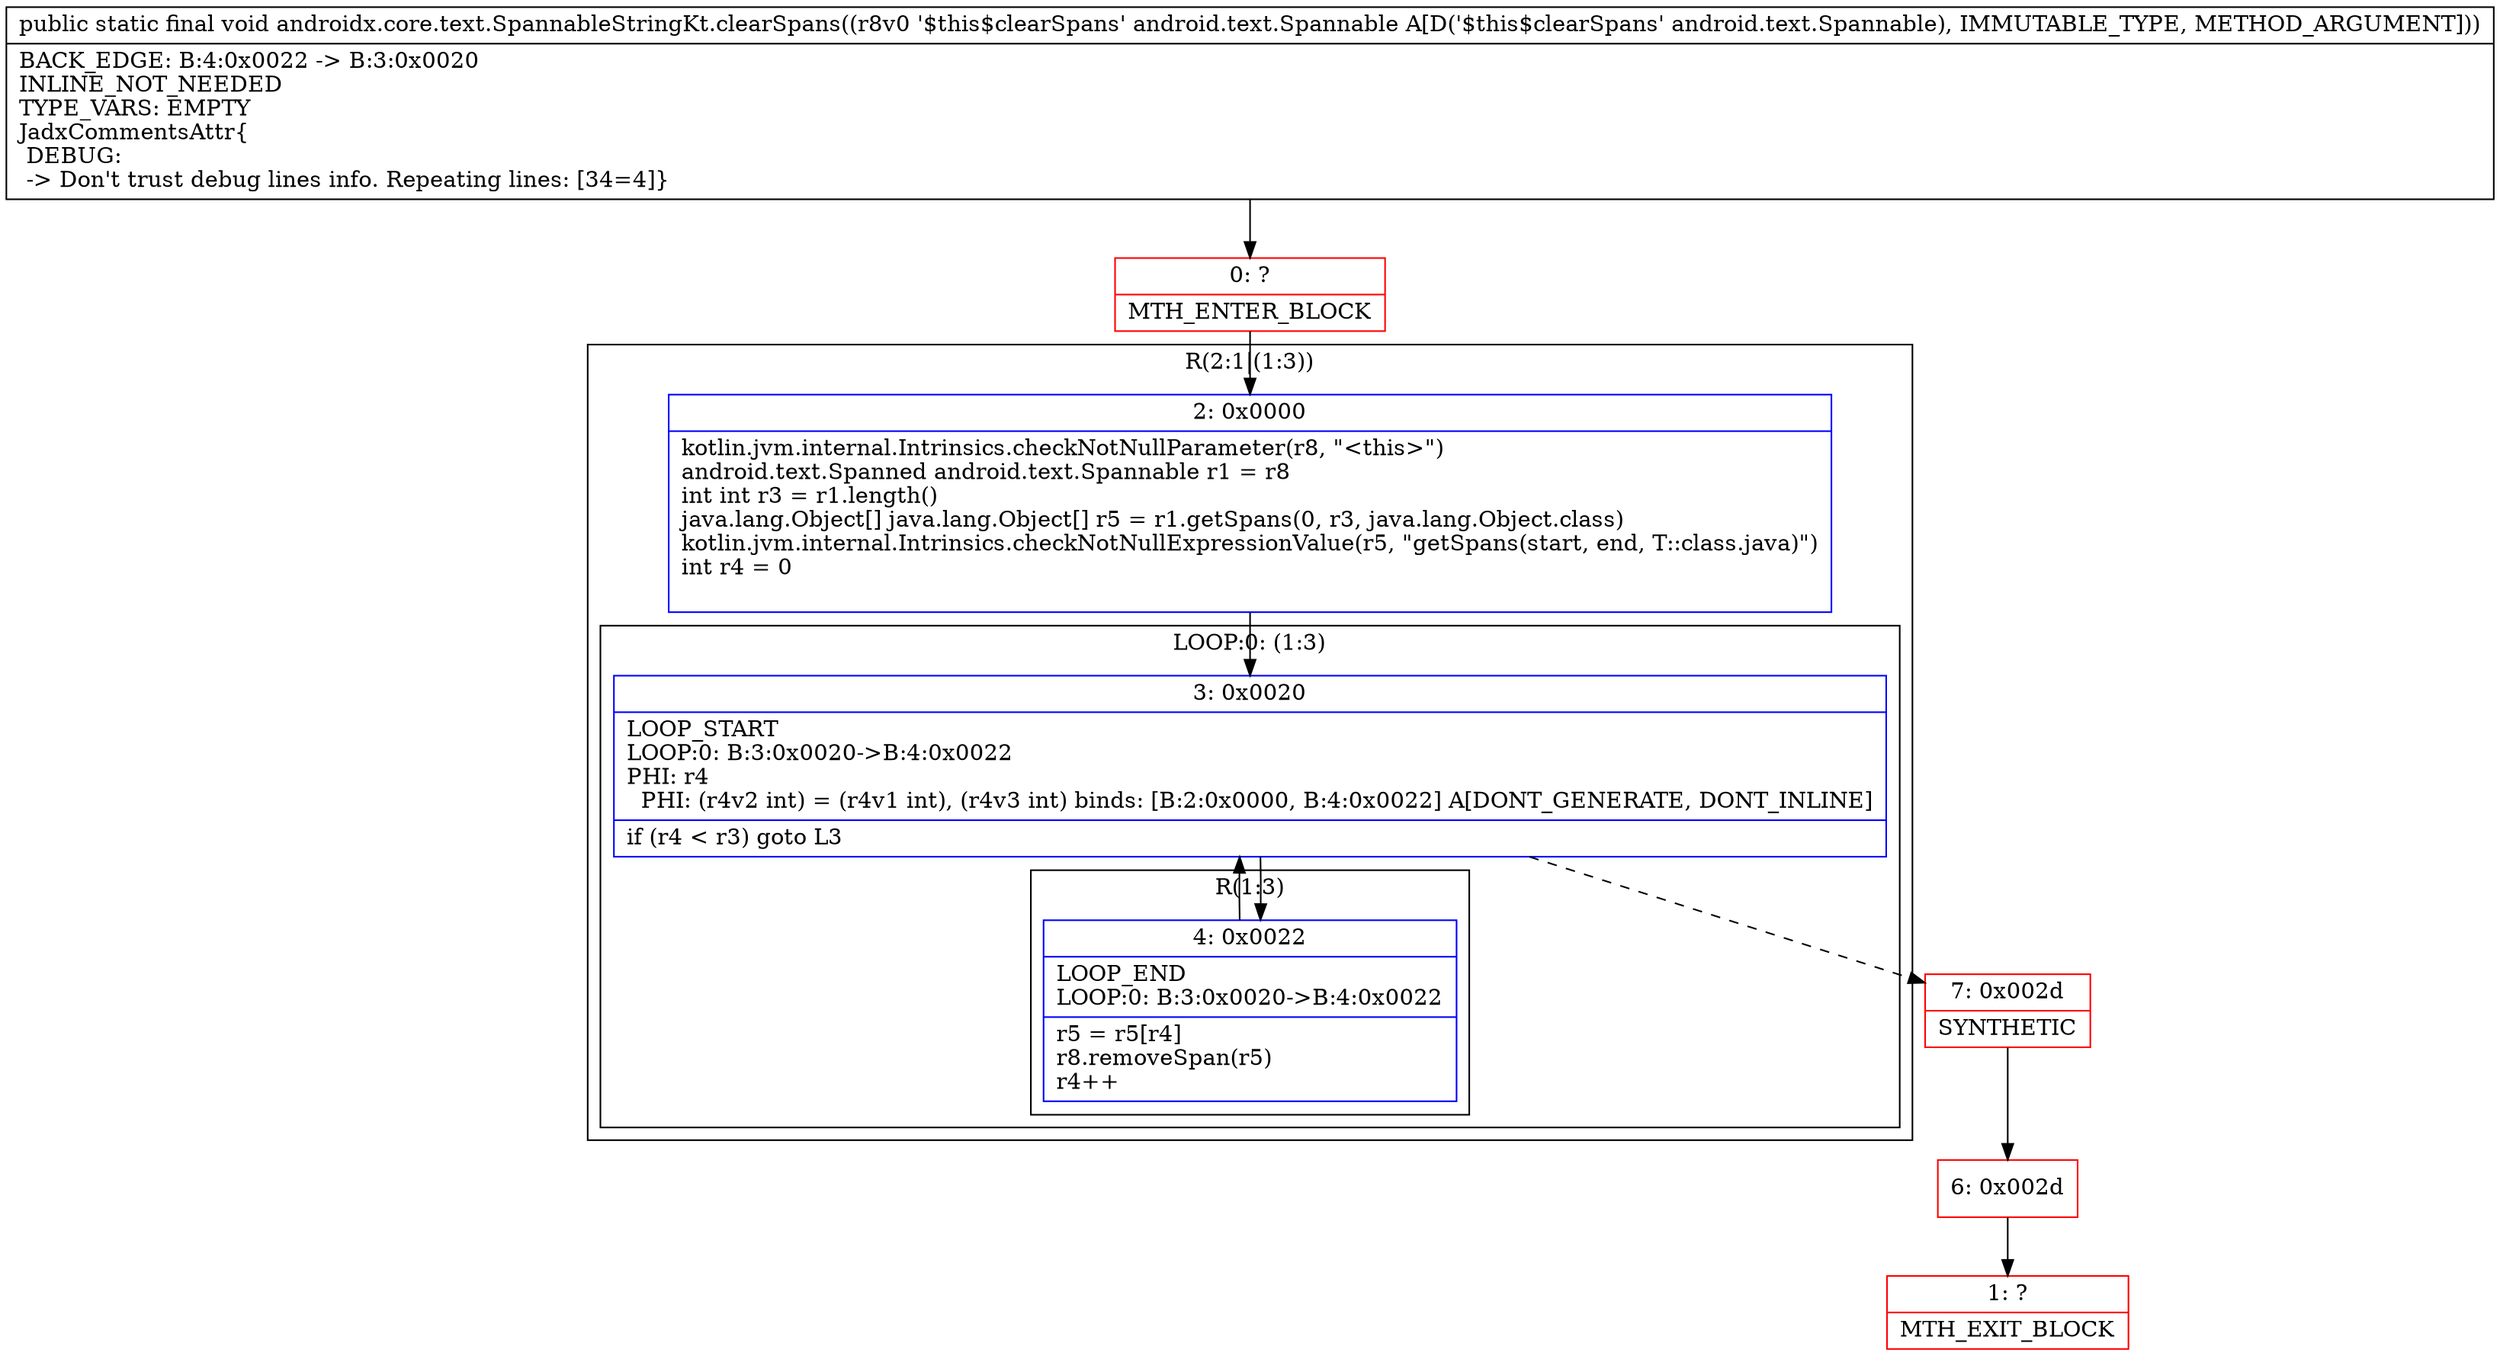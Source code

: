 digraph "CFG forandroidx.core.text.SpannableStringKt.clearSpans(Landroid\/text\/Spannable;)V" {
subgraph cluster_Region_607119595 {
label = "R(2:1|(1:3))";
node [shape=record,color=blue];
Node_2 [shape=record,label="{2\:\ 0x0000|kotlin.jvm.internal.Intrinsics.checkNotNullParameter(r8, \"\<this\>\")\landroid.text.Spanned android.text.Spannable r1 = r8\lint int r3 = r1.length()\ljava.lang.Object[] java.lang.Object[] r5 = r1.getSpans(0, r3, java.lang.Object.class)\lkotlin.jvm.internal.Intrinsics.checkNotNullExpressionValue(r5, \"getSpans(start, end, T::class.java)\")\lint r4 = 0\l\l}"];
subgraph cluster_LoopRegion_522486404 {
label = "LOOP:0: (1:3)";
node [shape=record,color=blue];
Node_3 [shape=record,label="{3\:\ 0x0020|LOOP_START\lLOOP:0: B:3:0x0020\-\>B:4:0x0022\lPHI: r4 \l  PHI: (r4v2 int) = (r4v1 int), (r4v3 int) binds: [B:2:0x0000, B:4:0x0022] A[DONT_GENERATE, DONT_INLINE]\l|if (r4 \< r3) goto L3\l}"];
subgraph cluster_Region_1744646125 {
label = "R(1:3)";
node [shape=record,color=blue];
Node_4 [shape=record,label="{4\:\ 0x0022|LOOP_END\lLOOP:0: B:3:0x0020\-\>B:4:0x0022\l|r5 = r5[r4]\lr8.removeSpan(r5)\lr4++\l}"];
}
}
}
Node_0 [shape=record,color=red,label="{0\:\ ?|MTH_ENTER_BLOCK\l}"];
Node_7 [shape=record,color=red,label="{7\:\ 0x002d|SYNTHETIC\l}"];
Node_6 [shape=record,color=red,label="{6\:\ 0x002d}"];
Node_1 [shape=record,color=red,label="{1\:\ ?|MTH_EXIT_BLOCK\l}"];
MethodNode[shape=record,label="{public static final void androidx.core.text.SpannableStringKt.clearSpans((r8v0 '$this$clearSpans' android.text.Spannable A[D('$this$clearSpans' android.text.Spannable), IMMUTABLE_TYPE, METHOD_ARGUMENT]))  | BACK_EDGE: B:4:0x0022 \-\> B:3:0x0020\lINLINE_NOT_NEEDED\lTYPE_VARS: EMPTY\lJadxCommentsAttr\{\l DEBUG: \l \-\> Don't trust debug lines info. Repeating lines: [34=4]\}\l}"];
MethodNode -> Node_0;Node_2 -> Node_3;
Node_3 -> Node_4;
Node_3 -> Node_7[style=dashed];
Node_4 -> Node_3;
Node_0 -> Node_2;
Node_7 -> Node_6;
Node_6 -> Node_1;
}

